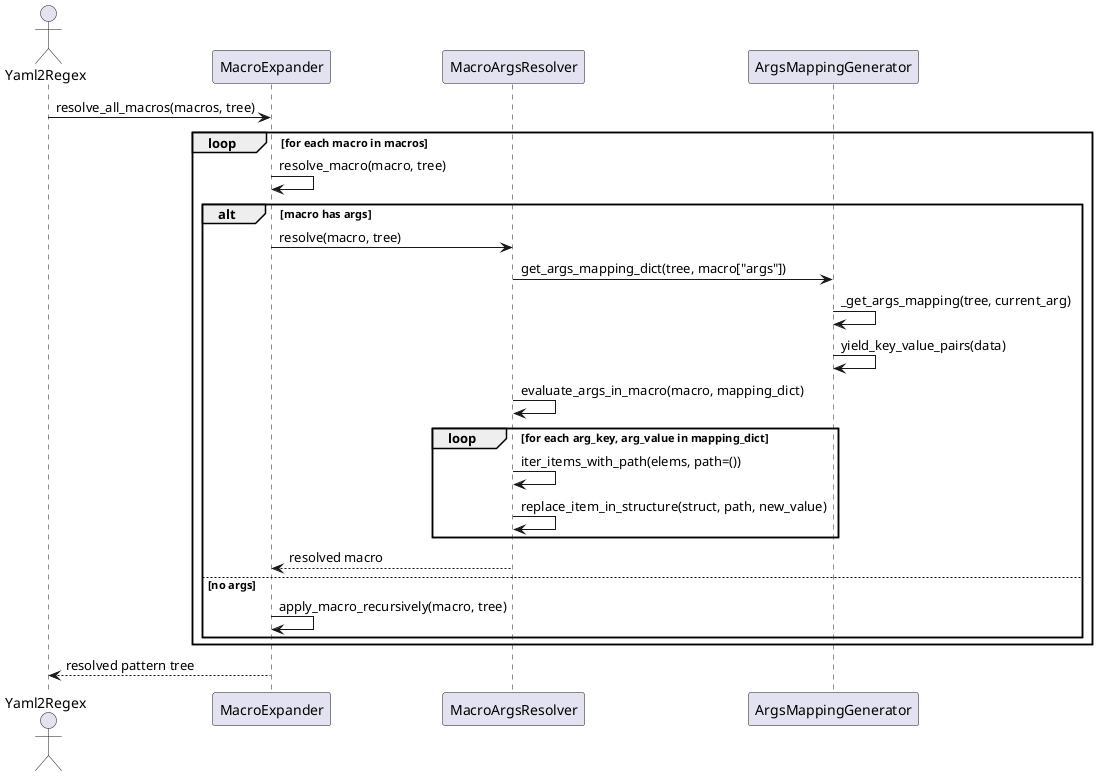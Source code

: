 @startuml sequence_diagram_full_macro
actor Yaml2Regex
participant MacroExpander
participant MacroArgsResolver
participant ArgsMappingGenerator

Yaml2Regex -> MacroExpander : resolve_all_macros(macros, tree)
loop for each macro in macros
    MacroExpander -> MacroExpander : resolve_macro(macro, tree)
    alt macro has args
        MacroExpander -> MacroArgsResolver : resolve(macro, tree)
        MacroArgsResolver -> ArgsMappingGenerator : get_args_mapping_dict(tree, macro["args"])
        ArgsMappingGenerator -> ArgsMappingGenerator : _get_args_mapping(tree, current_arg)
        ArgsMappingGenerator -> ArgsMappingGenerator : yield_key_value_pairs(data)
        MacroArgsResolver -> MacroArgsResolver : evaluate_args_in_macro(macro, mapping_dict)
        loop for each arg_key, arg_value in mapping_dict
            MacroArgsResolver -> MacroArgsResolver : iter_items_with_path(elems, path=())
            MacroArgsResolver -> MacroArgsResolver : replace_item_in_structure(struct, path, new_value)
        end
        MacroExpander <-- MacroArgsResolver : resolved macro
    else no args
        MacroExpander -> MacroExpander : apply_macro_recursively(macro, tree)
    end
end
MacroExpander --> Yaml2Regex : resolved pattern tree

@enduml
